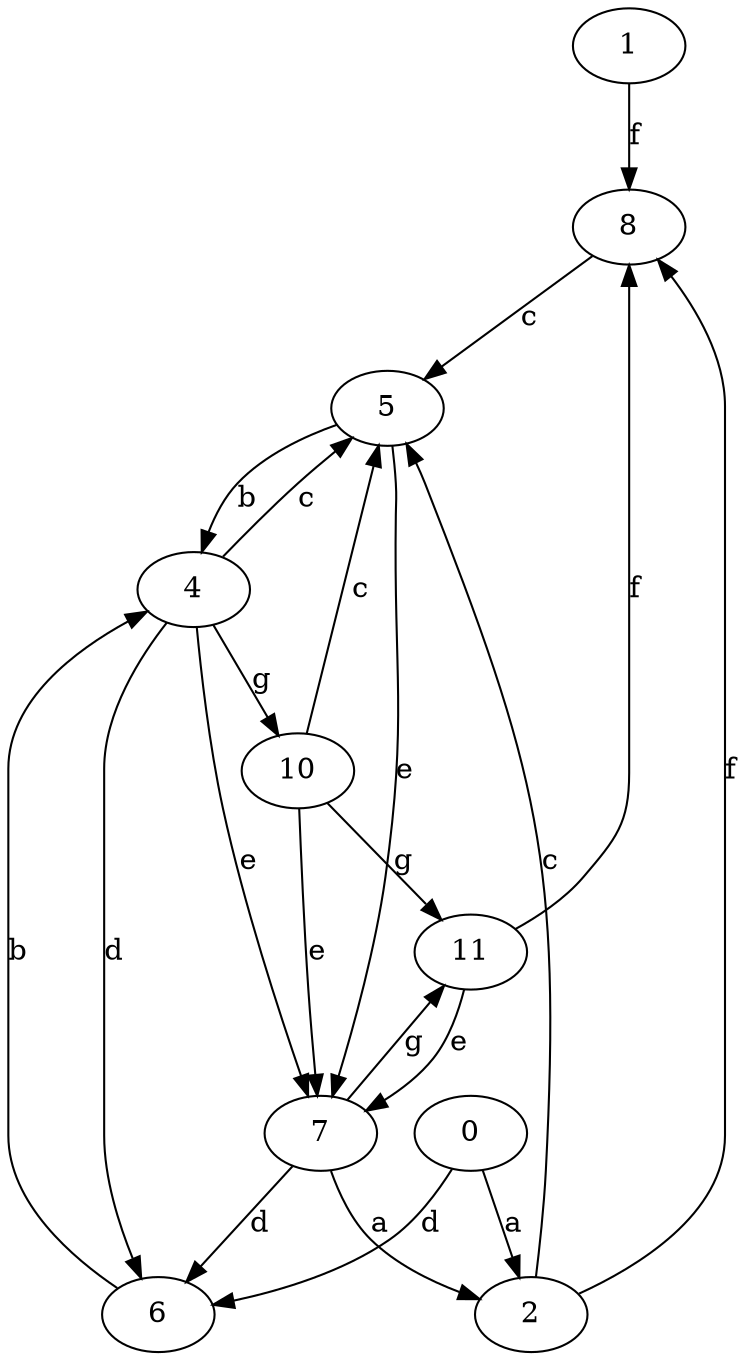 strict digraph  {
1;
2;
4;
5;
6;
7;
0;
8;
10;
11;
1 -> 8  [label=f];
2 -> 5  [label=c];
2 -> 8  [label=f];
4 -> 5  [label=c];
4 -> 6  [label=d];
4 -> 7  [label=e];
4 -> 10  [label=g];
5 -> 4  [label=b];
5 -> 7  [label=e];
6 -> 4  [label=b];
7 -> 2  [label=a];
7 -> 6  [label=d];
7 -> 11  [label=g];
0 -> 2  [label=a];
0 -> 6  [label=d];
8 -> 5  [label=c];
10 -> 5  [label=c];
10 -> 7  [label=e];
10 -> 11  [label=g];
11 -> 7  [label=e];
11 -> 8  [label=f];
}
